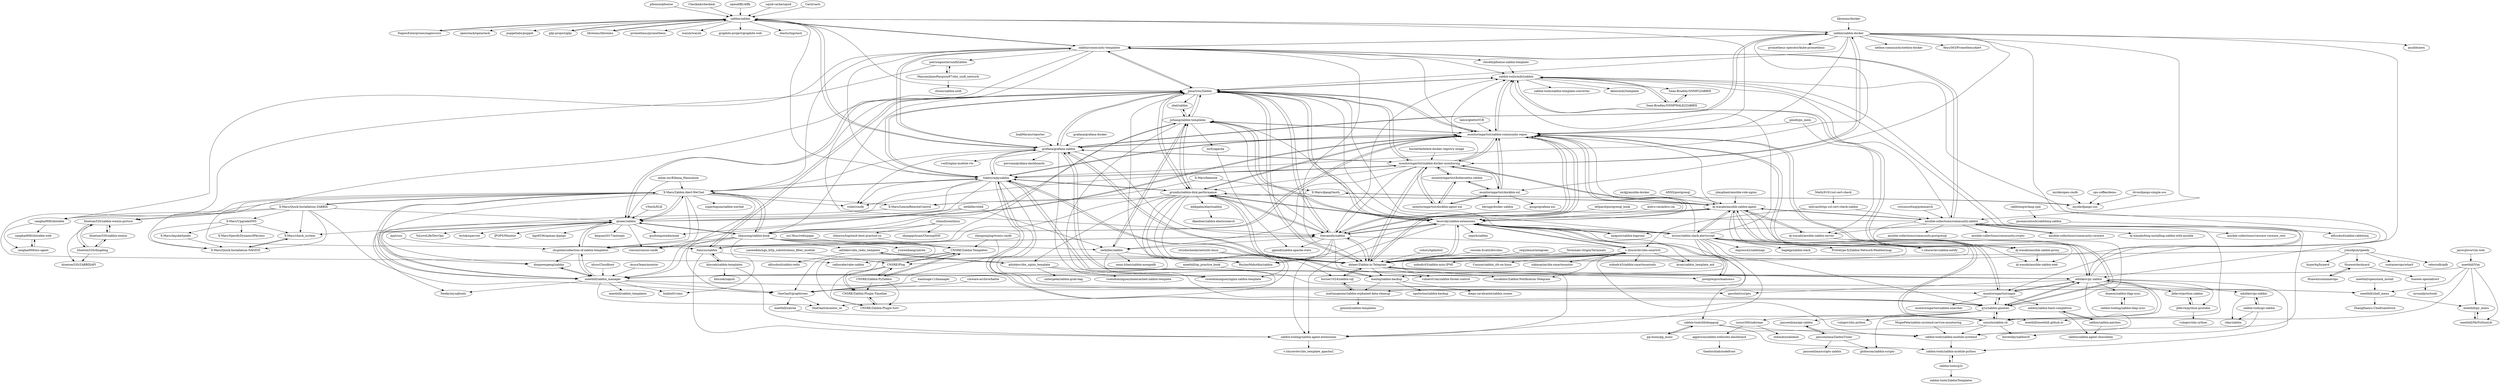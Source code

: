 digraph G {
"pfsense/pfsense" -> "zabbix/zabbix" ["e"=1]
"zabbix/zabbix" -> "zabbix/zabbix-docker"
"zabbix/zabbix" -> "zabbix/community-templates"
"zabbix/zabbix" -> "grafana/grafana-zabbix"
"zabbix/zabbix" -> "NagiosEnterprises/nagioscore" ["e"=1]
"zabbix/zabbix" -> "openstack/openstack" ["e"=1]
"zabbix/zabbix" -> "jjmartres/Zabbix"
"zabbix/zabbix" -> "puppetlabs/puppet" ["e"=1]
"zabbix/zabbix" -> "glpi-project/glpi" ["e"=1]
"zabbix/zabbix" -> "librenms/librenms" ["e"=1]
"zabbix/zabbix" -> "lukecyca/pyzabbix"
"zabbix/zabbix" -> "prometheus/prometheus" ["e"=1]
"zabbix/zabbix" -> "wazuh/wazuh" ["e"=1]
"zabbix/zabbix" -> "graphite-project/graphite-web" ["e"=1]
"zabbix/zabbix" -> "monitoringartist/zabbix-community-repos"
"zabbix/zabbix" -> "elastic/logstash" ["e"=1]
"librenms/librenms" -> "zabbix/zabbix" ["e"=1]
"pixelb/ps_mem" -> "monitoringartist/zabbix-community-repos" ["e"=1]
"pixelb/ps_mem" -> "dj-wasabi/ansible-zabbix-server" ["e"=1]
"MogiePete/zabbix-systemd-service-monitoring" -> "zabbix-tools/zabbix-module-systemd"
"anbai-inc/Kibana_Hanization" -> "X-Mars/Zabbix-Alert-WeChat" ["e"=1]
"anbai-inc/Kibana_Hanization" -> "qiueer/zabbix" ["e"=1]
"ANXS/postgresql" -> "dj-wasabi/ansible-zabbix-agent" ["e"=1]
"NagiosEnterprises/nagioscore" -> "zabbix/zabbix" ["e"=1]
"jdauphant/ansible-role-nginx" -> "dj-wasabi/ansible-zabbix-agent" ["e"=1]
"asbru-cm/asbru-cm" -> "lesovsky/zabbix-extensions" ["e"=1]
"thecamels/zabbix" -> "jjmartres/Zabbix"
"thecamels/zabbix" -> "monitoringartist/zabbix-community-repos"
"thecamels/zabbix" -> "RuslanMahotkin/zabbix"
"thecamels/zabbix" -> "grundic/zabbix-disk-performance"
"thecamels/zabbix" -> "itmicus/zabbix"
"thecamels/zabbix" -> "lesovsky/zabbix-extensions"
"thecamels/zabbix" -> "ableev/Zabbix-in-Telegram"
"thecamels/zabbix" -> "vulnersCom/zabbix-threat-control"
"thecamels/zabbix" -> "jizhang/zabbix-templates"
"thecamels/zabbix" -> "zabbix-tooling/zabbix-agent-extensions"
"thecamels/zabbix" -> "dj-wasabi/ansible-zabbix-agent"
"thecamels/zabbix" -> "zabbix-tools/mib2zabbix"
"thecamels/zabbix" -> "netkiller/zabbix"
"thecamels/zabbix" -> "gpmidi/zabbix-apache-stats"
"thecamels/zabbix" -> "v-zhuravlev/zbx-smartctl"
"lamw/ghettoVCB" -> "monitoringartist/zabbix-community-repos" ["e"=1]
"Checkmk/checkmk" -> "zabbix/zabbix" ["e"=1]
"opendiffy/diffy" -> "zabbix/zabbix" ["e"=1]
"librenms/docker" -> "zabbix/zabbix-docker" ["e"=1]
"vmware-archive/halite" -> "OneOaaS/graphtrees" ["e"=1]
"kloczek/zabbix-templates" -> "kloczek/zapish"
"kloczek/zabbix-templates" -> "zabbix-tooling/zabbix-agent-extensions"
"kloczek/zabbix-templates" -> "itmicus/zabbix"
"itmicus/zabbix" -> "thecamels/zabbix"
"itmicus/zabbix" -> "jjmartres/Zabbix"
"itmicus/zabbix" -> "zabbix-tooling/zabbix-agent-extensions"
"itmicus/zabbix" -> "kloczek/zabbix-templates"
"itmicus/zabbix" -> "RuslanMahotkin/zabbix"
"schors/tgdante2" -> "ableev/Zabbix-in-Telegram" ["e"=1]
"lorf/zapache" -> "gpmidi/zabbix-apache-stats"
"roscom-hvatit/dovolno" -> "ableev/Zabbix-in-Telegram" ["e"=1]
"netkiller/shell" -> "netkiller/zabbix" ["e"=1]
"netkiller/shell" -> "qiueer/zabbix" ["e"=1]
"netkiller/shell" -> "zhausong/zabbix-book" ["e"=1]
"ericoc/zabbix-slack-alertscript" -> "v-zhuravlev/zabbix-notify"
"ericoc/zabbix-slack-alertscript" -> "lesovsky/zabbix-extensions"
"ericoc/zabbix-slack-alertscript" -> "dj-wasabi/ansible-zabbix-agent"
"ericoc/zabbix-slack-alertscript" -> "monitoringartist/zabbix-community-repos"
"ericoc/zabbix-slack-alertscript" -> "bageljp/zabbix-slack"
"ericoc/zabbix-slack-alertscript" -> "jizhang/zabbix-templates"
"ericoc/zabbix-slack-alertscript" -> "jjmartres/Zabbix"
"ericoc/zabbix-slack-alertscript" -> "Prototype-X/Zabbix-Network-Weathermap" ["e"=1]
"ericoc/zabbix-slack-alertscript" -> "express42/zabbixapi"
"ericoc/zabbix-slack-alertscript" -> "ableev/Zabbix-in-Telegram"
"ericoc/zabbix-slack-alertscript" -> "zabbix-tooling/zabbix-agent-extensions"
"ericoc/zabbix-slack-alertscript" -> "q1x/zabbix-gnomes"
"ericoc/zabbix-slack-alertscript" -> "maxhq/zabbix-backup"
"ericoc/zabbix-slack-alertscript" -> "mattiasgeniar/zabbix-orphaned-data-cleanup"
"ericoc/zabbix-slack-alertscript" -> "zabbix-tools/mib2zabbix"
"zabbix-tooling/zabbix-ldap-sync" -> "dnaeon/zabbix-ldap-sync"
"zhausong/zabbix-book" -> "yunweibang/zatree"
"zhausong/zabbix-book" -> "meetbill/zabbix_manager"
"zhausong/zabbix-book" -> "monitoringartist/zabbix-community-repos"
"zhausong/zabbix-book" -> "qiueer/zabbix"
"zhausong/zabbix-book" -> "OneOaaS/graphtrees"
"zhausong/zabbix-book" -> "roncoo/roncoo-cmdb" ["e"=1]
"zhausong/zabbix-book" -> "X-Mars/Zabbix-Alert-WeChat"
"zhausong/zabbix-book" -> "adubkov/zbx_redis_template"
"zhausong/zabbix-book" -> "jizhang/zabbix-templates"
"zhausong/zabbix-book" -> "netkiller/zabbix"
"zhausong/zabbix-book" -> "zhujinhe/collection-of-zabbix-templates"
"zhausong/zabbix-book" -> "binbin91/oms" ["e"=1]
"zhausong/zabbix-book" -> "jjmartres/Zabbix"
"zhausong/zabbix-book" -> "CNSRE/Zabbix-Templates"
"ops-coffee/demo" -> "myide/django-sso" ["e"=1]
"grundic/zabbix-disk-performance" -> "thecamels/zabbix"
"grundic/zabbix-disk-performance" -> "lesovsky/zabbix-extensions"
"grundic/zabbix-disk-performance" -> "RuslanMahotkin/zabbix"
"grundic/zabbix-disk-performance" -> "monitoringartist/zabbix-community-repos"
"grundic/zabbix-disk-performance" -> "maxhq/zabbix-backup"
"grundic/zabbix-disk-performance" -> "jizhang/zabbix-templates"
"grundic/zabbix-disk-performance" -> "dj-wasabi/ansible-zabbix-agent"
"grundic/zabbix-disk-performance" -> "jjmartres/Zabbix"
"grundic/zabbix-disk-performance" -> "zhujinhe/collection-of-zabbix-templates"
"grundic/zabbix-disk-performance" -> "mkhpalm/elastizabbix"
"grundic/zabbix-disk-performance" -> "adubkov/zbx_nginx_template"
"grundic/zabbix-disk-performance" -> "meetbill/zabbix_manager"
"grundic/zabbix-disk-performance" -> "lukecyca/pyzabbix"
"grundic/zabbix-disk-performance" -> "vicendominguez/nginx-zabbix-template"
"grundic/zabbix-disk-performance" -> "OneOaaS/graphtrees"
"jasonmcintosh/rabbitmq-zabbix" -> "alfssobsd/zabbix-rabbitmq"
"jasonmcintosh/rabbitmq-zabbix" -> "anapsix/zabbix-haproxy"
"pg-monz/pg_monz" -> "zabbix-tools/libzbxpgsql"
"agperson/zabbix-webroots-dashboard" -> "thedutchlab/nodefront"
"burner1024/zabbix-sql" -> "mattiasgeniar/zabbix-orphaned-data-cleanup"
"burner1024/zabbix-sql" -> "ableev/Zabbix-in-Telegram"
"X-Mars/beenote" -> "X-Mars/LemonRemoteControl"
"X-Mars/beenote" -> "X-Mars/djangOauth"
"X-Mars/djangOauth" -> "myide/django-sso"
"X-Mars/djangOauth" -> "X-Mars/LemonRemoteControl"
"myide/django-sso" -> "X-Mars/djangOauth"
"X-Mars/LemonRemoteControl" -> "X-Mars/check_system"
"adubkov/zbx_redis_template" -> "adubkov/zbx_nginx_template"
"adubkov/zbx_redis_template" -> "alfssobsd/zabbix-redis"
"jbfavre/python-zabbix" -> "jbfavre/python-protobix"
"adubkov/zbx_nginx_template" -> "vicendominguez/nginx-zabbix-template"
"adubkov/zbx_nginx_template" -> "adubkov/zbx_redis_template"
"adubkov/zbx_nginx_template" -> "vicendominguez/memcached-zabbix-template"
"adubkov/zbx_nginx_template" -> "untergeek/zabbix-grab-bag" ["e"=1]
"dnaeon/zabbix-ldap-sync" -> "zabbix-tooling/zabbix-ldap-sync"
"squid-cache/squid" -> "zabbix/zabbix" ["e"=1]
"unioslo/zabbix-cli" -> "q1x/zabbix-gnomes"
"unioslo/zabbix-cli" -> "dj-wasabi/ansible-zabbix-agent"
"unioslo/zabbix-cli" -> "zabbix-tooling/zabbix-agent-extensions"
"unioslo/zabbix-cli" -> "kovetskiy/zabbixctl"
"unioslo/zabbix-cli" -> "zabbix-tools/zabbix-module-systemd"
"unioslo/zabbix-cli" -> "adubkov/py-zabbix"
"Cacti/cacti" -> "zabbix/zabbix" ["e"=1]
"q1x/zabbix-gnomes" -> "vulogov/zlm-python"
"q1x/zabbix-gnomes" -> "unioslo/zabbix-cli"
"q1x/zabbix-gnomes" -> "monitoringartist/zapix"
"q1x/zabbix-gnomes" -> "globocom/zabbix-scripts"
"q1x/zabbix-gnomes" -> "lukecyca/pyzabbix"
"q1x/zabbix-gnomes" -> "zabbix-tools/mib2zabbix"
"q1x/zabbix-gnomes" -> "adubkov/py-zabbix"
"q1x/zabbix-gnomes" -> "usiusi360/zabirepo"
"q1x/zabbix-gnomes" -> "janssenlima/api-zabbix"
"lukecyca/pyzabbix" -> "adubkov/py-zabbix"
"lukecyca/pyzabbix" -> "jjmartres/Zabbix"
"lukecyca/pyzabbix" -> "grafana/grafana-zabbix"
"lukecyca/pyzabbix" -> "q1x/zabbix-gnomes"
"lukecyca/pyzabbix" -> "monitoringartist/zabbix-community-repos"
"lukecyca/pyzabbix" -> "gescheit/scripts"
"lukecyca/pyzabbix" -> "voilet/cmdb" ["e"=1]
"lukecyca/pyzabbix" -> "meetbill/zabbix_manager"
"lukecyca/pyzabbix" -> "grundic/zabbix-disk-performance"
"lukecyca/pyzabbix" -> "monitoringartist/zapix"
"lukecyca/pyzabbix" -> "monitoringartist/zabbix-docker-monitoring"
"lukecyca/pyzabbix" -> "ableev/Zabbix-in-Telegram"
"lukecyca/pyzabbix" -> "guohongze/adminset" ["e"=1]
"lukecyca/pyzabbix" -> "qiueer/zabbix"
"lukecyca/pyzabbix" -> "X-Mars/Zabbix-Alert-WeChat"
"monitoringartist/zabbix-docker-monitoring" -> "monitoringartist/zabbix-community-repos"
"monitoringartist/zabbix-docker-monitoring" -> "monitoringartist/dockbix-agent-xxl"
"monitoringartist/zabbix-docker-monitoring" -> "monitoringartist/dockbix-xxl"
"monitoringartist/zabbix-docker-monitoring" -> "grafana/grafana-zabbix"
"monitoringartist/zabbix-docker-monitoring" -> "monitoringartist/kubernetes-zabbix"
"monitoringartist/zabbix-docker-monitoring" -> "zabbix/zabbix-docker"
"monitoringartist/zabbix-docker-monitoring" -> "dj-wasabi/ansible-zabbix-agent"
"monitoringartist/zabbix-docker-monitoring" -> "jjmartres/Zabbix"
"monitoringartist/zabbix-docker-monitoring" -> "lukecyca/pyzabbix"
"monitoringartist/zabbix-docker-monitoring" -> "grundic/zabbix-disk-performance"
"monitoringartist/zabbix-docker-monitoring" -> "netkiller/zabbix"
"monitoringartist/zabbix-docker-monitoring" -> "voilet/cmdb" ["e"=1]
"monitoringartist/zabbix-docker-monitoring" -> "thecamels/zabbix"
"monitoringartist/zabbix-docker-monitoring" -> "ableev/Zabbix-in-Telegram"
"monitoringartist/zabbix-docker-monitoring" -> "zabbix-tools/mib2zabbix"
"patricegautier/unifiZabbix" -> "MassimilianoPasquini97/zbx_unifi_network"
"patricegautier/unifiZabbix" -> "radiorabe/rabe-zabbix"
"ansible-collections/community.vmware" -> "ansible-collections/community.zabbix" ["e"=1]
"chenryn/logstash-best-practice-cn" -> "CNSRE/Zabbix-Templates" ["e"=1]
"monitoringartist/zabbix-community-repos" -> "jjmartres/Zabbix"
"monitoringartist/zabbix-community-repos" -> "grafana/grafana-zabbix"
"monitoringartist/zabbix-community-repos" -> "thecamels/zabbix"
"monitoringartist/zabbix-community-repos" -> "monitoringartist/zabbix-docker-monitoring"
"monitoringartist/zabbix-community-repos" -> "lesovsky/zabbix-extensions"
"monitoringartist/zabbix-community-repos" -> "lukecyca/pyzabbix"
"monitoringartist/zabbix-community-repos" -> "monitoringartist/dockbix-xxl"
"monitoringartist/zabbix-community-repos" -> "grundic/zabbix-disk-performance"
"monitoringartist/zabbix-community-repos" -> "jizhang/zabbix-templates"
"monitoringartist/zabbix-community-repos" -> "monitoringartist/zapix"
"monitoringartist/zabbix-community-repos" -> "qiueer/zabbix"
"monitoringartist/zabbix-community-repos" -> "zhausong/zabbix-book"
"monitoringartist/zabbix-community-repos" -> "ableev/Zabbix-in-Telegram"
"monitoringartist/zabbix-community-repos" -> "adubkov/py-zabbix"
"monitoringartist/zabbix-community-repos" -> "zabbix-tools/mib2zabbix"
"ansible-collections/community.zabbix" -> "dj-wasabi/ansible-zabbix-agent"
"ansible-collections/community.zabbix" -> "ansible-collections/community.vmware" ["e"=1]
"ansible-collections/community.zabbix" -> "dj-wasabi/blog-installing-zabbix-with-ansible"
"ansible-collections/community.zabbix" -> "unioslo/zabbix-cli"
"ansible-collections/community.zabbix" -> "ansible-collections/vmware.vmware_rest" ["e"=1]
"ansible-collections/community.zabbix" -> "q1x/zabbix-gnomes"
"ansible-collections/community.zabbix" -> "zabbix/community-templates"
"ansible-collections/community.zabbix" -> "ansible-collections/community.postgresql" ["e"=1]
"ansible-collections/community.zabbix" -> "adubkov/py-zabbix"
"ansible-collections/community.zabbix" -> "ansible-collections/community.crypto" ["e"=1]
"ansible-collections/community.zabbix" -> "dj-wasabi/ansible-zabbix-server"
"ansible-collections/community.zabbix" -> "jjmartres/Zabbix"
"ansible-collections/community.zabbix" -> "zabbix-tools/mib2zabbix"
"zbal/zabbix" -> "jizhang/zabbix-templates"
"dj-wasabi/ansible-zabbix-agent" -> "dj-wasabi/ansible-zabbix-server"
"dj-wasabi/ansible-zabbix-agent" -> "dj-wasabi/ansible-zabbix-proxy"
"dj-wasabi/ansible-zabbix-agent" -> "unioslo/zabbix-cli"
"dj-wasabi/ansible-zabbix-agent" -> "dj-wasabi/ansible-zabbix-web"
"dj-wasabi/ansible-zabbix-agent" -> "ansible-collections/community.zabbix"
"dj-wasabi/ansible-zabbix-agent" -> "grundic/zabbix-disk-performance"
"dj-wasabi/ansible-zabbix-agent" -> "monitoringartist/zabbix-community-repos"
"dj-wasabi/ansible-zabbix-agent" -> "monitoringartist/zabbix-docker-monitoring"
"dj-wasabi/ansible-zabbix-agent" -> "thecamels/zabbix"
"dj-wasabi/ansible-zabbix-agent" -> "ericoc/zabbix-slack-alertscript"
"dj-wasabi/ansible-zabbix-agent" -> "lesovsky/zabbix-extensions"
"dj-wasabi/ansible-zabbix-agent" -> "v-zhuravlev/zabbix-notify"
"rbicelli/pfsense-zabbix-template" -> "zabbix-tools/mib2zabbix" ["e"=1]
"divio/django-simple-sso" -> "myide/django-sso" ["e"=1]
"anapsix/zabbix-haproxy" -> "lesovsky/zabbix-extensions"
"myide/open-cmdb" -> "myide/django-sso" ["e"=1]
"dj-wasabi/ansible-zabbix-server" -> "dj-wasabi/ansible-zabbix-agent"
"dj-wasabi/ansible-zabbix-server" -> "dj-wasabi/ansible-zabbix-web"
"dj-wasabi/ansible-zabbix-server" -> "dj-wasabi/ansible-zabbix-proxy"
"dj-wasabi/ansible-zabbix-proxy" -> "dj-wasabi/ansible-zabbix-web"
"grafana/grafana-docker" -> "grafana/grafana-zabbix" ["e"=1]
"Sean-Bradley/SNMP2ZABBIX" -> "Sean-Bradley/SNMPWALK2ZABBIX"
"canghai908/zbxtable" -> "canghai908/zbxtable-web"
"canghai908/zbxtable" -> "canghai908/ms-agent"
"canghai908/ms-agent" -> "canghai908/zbxtable-web"
"CNSRE/Plog" -> "CNSRE/Zabbix-Templates"
"CNSRE/Plog" -> "CNSRE/Zabbix-PyZabbix"
"CNSRE/Plog" -> "CNSRE/Zabbix-Plugin-Sort"
"CNSRE/Plog" -> "CNSRE/Zabbix-Plugin-Timeline"
"zabbix/zabbix-patches" -> "zabbix/zabbix-bash-completion"
"zabbix/zabbix-patches" -> "zabbix/zabbix-agent-chocolatey"
"canghai908/zbxtable-web" -> "canghai908/ms-agent"
"Huawei/dockyard" -> "huawei-openlab/oct"
"Huawei/dockyard" -> "Huawei/containerops"
"jbfavre/python-protobix" -> "jbfavre/python-zabbix"
"jbfavre/python-protobix" -> "vulogov/zlm-cython"
"grafana/grafana-zabbix" -> "monitoringartist/zabbix-community-repos"
"grafana/grafana-zabbix" -> "jjmartres/Zabbix"
"grafana/grafana-zabbix" -> "lukecyca/pyzabbix"
"grafana/grafana-zabbix" -> "zabbix/zabbix-docker"
"grafana/grafana-zabbix" -> "monitoringartist/zabbix-docker-monitoring"
"grafana/grafana-zabbix" -> "zabbix/zabbix"
"grafana/grafana-zabbix" -> "ableev/Zabbix-in-Telegram"
"grafana/grafana-zabbix" -> "zabbix/community-templates"
"grafana/grafana-zabbix" -> "adubkov/py-zabbix"
"grafana/grafana-zabbix" -> "thecamels/zabbix"
"grafana/grafana-zabbix" -> "q1x/zabbix-gnomes"
"grafana/grafana-zabbix" -> "X-Mars/Zabbix-Alert-WeChat"
"grafana/grafana-zabbix" -> "voilet/cmdb" ["e"=1]
"grafana/grafana-zabbix" -> "percona/grafana-dashboards" ["e"=1]
"grafana/grafana-zabbix" -> "vozlt/nginx-module-vts" ["e"=1]
"no13bus/redispapa" -> "CNSRE/Zabbix-Templates" ["e"=1]
"glpi-project/glpi" -> "zabbix/zabbix" ["e"=1]
"ableev/Zabbix-in-Telegram" -> "jjmartres/Zabbix"
"ableev/Zabbix-in-Telegram" -> "grafana/grafana-zabbix"
"ableev/Zabbix-in-Telegram" -> "thecamels/zabbix"
"ableev/Zabbix-in-Telegram" -> "monitoringartist/zabbix-community-repos"
"ableev/Zabbix-in-Telegram" -> "lesovsky/zabbix-extensions"
"ableev/Zabbix-in-Telegram" -> "burner1024/zabbix-sql"
"ableev/Zabbix-in-Telegram" -> "vulnersCom/zabbix-threat-control"
"ableev/Zabbix-in-Telegram" -> "adubkov/py-zabbix"
"ableev/Zabbix-in-Telegram" -> "xxsokolov/Zabbix-Notification-Telegram"
"ableev/Zabbix-in-Telegram" -> "lukecyca/pyzabbix"
"ableev/Zabbix-in-Telegram" -> "v-zhuravlev/zbx-smartctl"
"ableev/Zabbix-in-Telegram" -> "postgrespro/mamonsu" ["e"=1]
"ableev/Zabbix-in-Telegram" -> "maxhq/zabbix-backup"
"ableev/Zabbix-in-Telegram" -> "dj-wasabi/ansible-zabbix-agent"
"ableev/Zabbix-in-Telegram" -> "monitoringartist/zabbix-docker-monitoring"
"zabbix-tools/libzbxpgsql" -> "zabbix-tools/zabbix-module-python"
"zabbix-tools/libzbxpgsql" -> "zabbix-tools/zabbix-module-systemd"
"zabbix-tools/libzbxpgsql" -> "pg-monz/pg_monz"
"monitoringartist/dockbix-xxl" -> "monitoringartist/dockbix-agent-xxl"
"monitoringartist/dockbix-xxl" -> "monitoringartist/zabbix-docker-monitoring"
"monitoringartist/dockbix-xxl" -> "monitoringartist/zabbix-community-repos"
"monitoringartist/dockbix-xxl" -> "monitoringartist/kubernetes-zabbix"
"monitoringartist/dockbix-xxl" -> "pozgo/grafana-xxl"
"monitoringartist/dockbix-xxl" -> "berngp/docker-zabbix"
"jcloudpub/speedy" -> "containerops/wharf" ["e"=1]
"jcloudpub/speedy" -> "CNSRE/Plog"
"jcloudpub/speedy" -> "reborndb/qdb" ["e"=1]
"jcloudpub/speedy" -> "hyperhq/hyperd" ["e"=1]
"jcloudpub/speedy" -> "Huawei/dockyard"
"adubkov/py-zabbix" -> "lukecyca/pyzabbix"
"adubkov/py-zabbix" -> "adubkov/go-zabbix"
"adubkov/py-zabbix" -> "q1x/zabbix-gnomes"
"adubkov/py-zabbix" -> "monitoringartist/zapix"
"adubkov/py-zabbix" -> "unioslo/zabbix-cli"
"adubkov/py-zabbix" -> "monitoringartist/zabbix-community-repos"
"adubkov/py-zabbix" -> "grafana/grafana-zabbix"
"adubkov/py-zabbix" -> "jbfavre/python-protobix"
"adubkov/py-zabbix" -> "ableev/Zabbix-in-Telegram"
"adubkov/py-zabbix" -> "jbfavre/python-zabbix"
"adubkov/py-zabbix" -> "gescheit/scripts"
"adubkov/py-zabbix" -> "zabbix-tools/zabbix-module-python"
"adubkov/py-zabbix" -> "zabbix-tools/mib2zabbix"
"adubkov/py-zabbix" -> "dnaeon/zabbix-ldap-sync"
"adubkov/py-zabbix" -> "zabbix-tools/zabbix-module-systemd"
"CNSRE/Zabbix-PyZabbix" -> "CNSRE/Zabbix-Templates"
"CNSRE/Zabbix-PyZabbix" -> "CNSRE/Zabbix-Plugin-Sort"
"CNSRE/Zabbix-PyZabbix" -> "CNSRE/Zabbix-Plugin-Timeline"
"CNSRE/Zabbix-PyZabbix" -> "CNSRE/Plog"
"maxhq/zabbix-backup" -> "mattiasgeniar/zabbix-orphaned-data-cleanup"
"maxhq/zabbix-backup" -> "npotorino/zabbix-backup"
"maxhq/zabbix-backup" -> "grundic/zabbix-disk-performance"
"maxhq/zabbix-backup" -> "diego-cavalcante/zabbix.icones"
"CNSRE/Zabbix-Templates" -> "CNSRE/Zabbix-PyZabbix"
"CNSRE/Zabbix-Templates" -> "CNSRE/Zabbix-Plugin-Sort"
"CNSRE/Zabbix-Templates" -> "CNSRE/Zabbix-Plugin-Timeline"
"CNSRE/Zabbix-Templates" -> "CNSRE/Plog"
"janssenlima/api-zabbix" -> "janssenlima/ZabbixTuner"
"huawei-openlab/oct" -> "mrunalp/ocitools"
"adubkov/go-zabbix" -> "zabbix-tools/go-zabbix"
"adubkov/go-zabbix" -> "rday/zabbix"
"CNSRE/Zabbix-Plugin-Timeline" -> "CNSRE/Zabbix-Plugin-Sort"
"CNSRE/Zabbix-Plugin-Sort" -> "CNSRE/Zabbix-Plugin-Timeline"
"zabbix/zabbix-bash-completion" -> "zabbix/zabbix-patches"
"zabbix/zabbix-bash-completion" -> "zabbix/zabbix-agent-chocolatey"
"v-zhuravlev/zbx-smartctl" -> "Cosium/zabbix_zfs-on-linux" ["e"=1]
"v-zhuravlev/zbx-smartctl" -> "radiorabe/rabe-zabbix"
"v-zhuravlev/zbx-smartctl" -> "lesovsky/zabbix-extensions"
"v-zhuravlev/zbx-smartctl" -> "nikimaxim/zbx-smartmonitor"
"v-zhuravlev/zbx-smartctl" -> "nobody43/zabbix-smartmontools"
"v-zhuravlev/zbx-smartctl" -> "krom/zabbix_template_md"
"v-zhuravlev/zbx-smartctl" -> "nobody43/zabbix-mini-IPMI"
"v-zhuravlev/zbx-smartctl" -> "zabbix-tooling/zabbix-agent-extensions"
"v-zhuravlev/zbx-smartctl" -> "zabbix-tools/zabbix-module-systemd"
"v-zhuravlev/zbx-smartctl" -> "xxsokolov/Zabbix-Notification-Telegram"
"v-zhuravlev/zbx-smartctl" -> "ableev/Zabbix-in-Telegram"
"Matty9191/ssl-cert-check" -> "selivan/https-ssl-cert-check-zabbix" ["e"=1]
"burnettk/delete-docker-registry-image" -> "monitoringartist/zabbix-docker-monitoring" ["e"=1]
"yaoweibin/ngx_http_substitutions_filter_module" -> "CNSRE/Plog" ["e"=1]
"qiueer/zabbix" -> "meetbill/zabbix_manager"
"qiueer/zabbix" -> "X-Mars/Zabbix-Alert-WeChat"
"qiueer/zabbix" -> "zhujinhe/collection-of-zabbix-templates"
"qiueer/zabbix" -> "hequan2017/autoops" ["e"=1]
"qiueer/zabbix" -> "roncoo/roncoo-cmdb" ["e"=1]
"qiueer/zabbix" -> "Neeky/mysqltools" ["e"=1]
"qiueer/zabbix" -> "dongwenpeng/zabbix"
"qiueer/zabbix" -> "jjmartres/Zabbix"
"qiueer/zabbix" -> "YoLoveLife/DevOps" ["e"=1]
"qiueer/zabbix" -> "wylok/sparrow" ["e"=1]
"qiueer/zabbix" -> "JPOPS/Monitor"
"qiueer/zabbix" -> "monitoringartist/zabbix-community-repos"
"qiueer/zabbix" -> "zhausong/zabbix-book"
"qiueer/zabbix" -> "guohongze/adminset" ["e"=1]
"qiueer/zabbix" -> "hgz6536/opman-django" ["e"=1]
"rabbitmq/erlang-rpm" -> "jasonmcintosh/rabbitmq-zabbix" ["e"=1]
"zabbix/community-templates" -> "zabbix/zabbix"
"zabbix/community-templates" -> "zabbix/zabbix-docker"
"zabbix/community-templates" -> "grafana/grafana-zabbix"
"zabbix/community-templates" -> "jjmartres/Zabbix"
"zabbix/community-templates" -> "zabbix-tools/mib2zabbix"
"zabbix/community-templates" -> "monitoringartist/zabbix-community-repos"
"zabbix/community-templates" -> "ansible-collections/community.zabbix"
"zabbix/community-templates" -> "X-Mars/Zabbix-Alert-WeChat"
"zabbix/community-templates" -> "itmicus/zabbix"
"zabbix/community-templates" -> "thecamels/zabbix"
"zabbix/community-templates" -> "lukecyca/pyzabbix"
"zabbix/community-templates" -> "canghai908/zbxtable"
"zabbix/community-templates" -> "rbicelli/pfsense-zabbix-template" ["e"=1]
"zabbix/community-templates" -> "patricegautier/unifiZabbix"
"zabbix/community-templates" -> "ableev/Zabbix-in-Telegram"
"zabbix-tooling/zabbix-agent-extensions" -> "v-zhuravlev/zbx_template_apache2"
"shengxinjing/woniu-cmdb" -> "OneOaaS/graphtrees" ["e"=1]
"shengxinjing/woniu-cmdb" -> "CNSRE/Zabbix-Templates" ["e"=1]
"xiaoluoge11/lmanager" -> "OneOaaS/graphtrees" ["e"=1]
"meetbill/Vim" -> "meetbill/zabbix_manager"
"meetbill/Vim" -> "meetbill/meetbill.github.io"
"meetbill/Vim" -> "meetbill/MyPythonLib"
"meetbill/Vim" -> "meetbill/shell_menu"
"meetbill/Vim" -> "meetbill/py_menu"
"idcos/Cloudboot" -> "meetbill/zabbix_manager" ["e"=1]
"mkhpalm/elastizabbix" -> "dkanbier/zabbix-elasticsearch"
"zabbix-tools/go-zabbix" -> "adubkov/go-zabbix"
"zabbix-tools/go-zabbix" -> "kovetskiy/zabbixctl"
"zabbix-tools/go-zabbix" -> "rday/zabbix"
"chenzhiwei/linux" -> "zhangqichuan/CheungSSH" ["e"=1]
"chenzhiwei/linux" -> "chenryn/logstash-best-practice-cn" ["e"=1]
"chenzhiwei/linux" -> "zhausong/zabbix-book"
"Sean-Bradley/SNMPWALK2ZABBIX" -> "Sean-Bradley/SNMP2ZABBIX"
"Sean-Bradley/SNMPWALK2ZABBIX" -> "zabbix-tools/mib2zabbix"
"monitoringartist/kubernetes-zabbix" -> "monitoringartist/dockbix-agent-xxl"
"monitoringartist/kubernetes-zabbix" -> "monitoringartist/zabbix-docker-monitoring"
"monitoringartist/kubernetes-zabbix" -> "monitoringartist/dockbix-xxl"
"zabbix-tools/g2z" -> "zabbix-tools/zabbix-module-python"
"zabbix-tools/g2z" -> "zabbix-tools/ZabbixTemplates"
"v5tech/ELK" -> "qiueer/zabbix" ["e"=1]
"jaywcjlove/vim-web" -> "meetbill/Vim" ["e"=1]
"v-zhuravlev/zabbix-notify" -> "ericoc/zabbix-slack-alertscript"
"postgrespro/mamonsu" -> "lesovsky/zabbix-extensions" ["e"=1]
"OneOaaS/graphtrees" -> "OneOaaS/monitor_ce"
"OneOaaS/graphtrees" -> "meetbill/zatree"
"monitoringartist/zapix" -> "q1x/zabbix-gnomes"
"monitoringartist/zapix" -> "monitoringartist/zabbix-searcher"
"monitoringartist/zapix" -> "adubkov/py-zabbix"
"monitoringartist/zapix" -> "zabbix/zabbix-bash-completion"
"monitoringartist/zapix" -> "monitoringartist/zabbix-community-repos"
"zhujinhe/collection-of-zabbix-templates" -> "meetbill/zabbix_manager"
"zhujinhe/collection-of-zabbix-templates" -> "dongwenpeng/zabbix"
"zhujinhe/collection-of-zabbix-templates" -> "qiueer/zabbix"
"monitoringartist/dockbix-agent-xxl" -> "monitoringartist/dockbix-xxl"
"monitoringartist/dockbix-agent-xxl" -> "monitoringartist/zabbix-docker-monitoring"
"monitoringartist/dockbix-agent-xxl" -> "monitoringartist/kubernetes-zabbix"
"meetbill/zatree" -> "meetbill/meetbill.github.io"
"meetbill/zabbix_manager" -> "qiueer/zabbix"
"meetbill/zabbix_manager" -> "dongwenpeng/zabbix"
"meetbill/zabbix_manager" -> "zhujinhe/collection-of-zabbix-templates"
"meetbill/zabbix_manager" -> "meetbill/zabbix_templates"
"meetbill/zabbix_manager" -> "meetbill/shell_menu"
"meetbill/zabbix_manager" -> "OneOaaS/graphtrees"
"meetbill/zabbix_manager" -> "X-Mars/Zabbix-Alert-WeChat"
"meetbill/zabbix_manager" -> "OneOaaS/monitor_ce"
"meetbill/zabbix_manager" -> "Neeky/mysqltools" ["e"=1]
"meetbill/zabbix_manager" -> "binbin91/oms" ["e"=1]
"janssenlima/ZabbixTuner" -> "janssenlima/scripts-zabbix"
"janssenlima/ZabbixTuner" -> "globocom/zabbix-scripts"
"janssenlima/ZabbixTuner" -> "janssenlima/api-zabbix"
"meetbill/MyPythonLib" -> "meetbill/py_menu"
"zabbix/zabbix-docker" -> "zabbix/zabbix"
"zabbix/zabbix-docker" -> "zabbix/community-templates"
"zabbix/zabbix-docker" -> "grafana/grafana-zabbix"
"zabbix/zabbix-docker" -> "monitoringartist/zabbix-docker-monitoring"
"zabbix/zabbix-docker" -> "lukecyca/pyzabbix"
"zabbix/zabbix-docker" -> "monitoringartist/dockbix-xxl"
"zabbix/zabbix-docker" -> "jjmartres/Zabbix"
"zabbix/zabbix-docker" -> "netbox-community/netbox-docker" ["e"=1]
"zabbix/zabbix-docker" -> "ableev/Zabbix-in-Telegram"
"zabbix/zabbix-docker" -> "monitoringartist/zabbix-community-repos"
"zabbix/zabbix-docker" -> "feiyu563/PrometheusAlert" ["e"=1]
"zabbix/zabbix-docker" -> "ansible-collections/community.zabbix"
"zabbix/zabbix-docker" -> "adubkov/py-zabbix"
"zabbix/zabbix-docker" -> "ansible/awx" ["e"=1]
"zabbix/zabbix-docker" -> "prometheus-operator/kube-prometheus" ["e"=1]
"jjmartres/Zabbix" -> "monitoringartist/zabbix-community-repos"
"jjmartres/Zabbix" -> "thecamels/zabbix"
"jjmartres/Zabbix" -> "grafana/grafana-zabbix"
"jjmartres/Zabbix" -> "lukecyca/pyzabbix"
"jjmartres/Zabbix" -> "lesovsky/zabbix-extensions"
"jjmartres/Zabbix" -> "ableev/Zabbix-in-Telegram"
"jjmartres/Zabbix" -> "qiueer/zabbix"
"jjmartres/Zabbix" -> "zabbix-tools/mib2zabbix"
"jjmartres/Zabbix" -> "itmicus/zabbix"
"jjmartres/Zabbix" -> "jizhang/zabbix-templates"
"jjmartres/Zabbix" -> "grundic/zabbix-disk-performance"
"jjmartres/Zabbix" -> "zbal/zabbix"
"jjmartres/Zabbix" -> "RuslanMahotkin/zabbix"
"jjmartres/Zabbix" -> "zabbix/community-templates"
"jjmartres/Zabbix" -> "monitoringartist/zabbix-docker-monitoring"
"requilence/integram" -> "ableev/Zabbix-in-Telegram" ["e"=1]
"IzakMarais/reporter" -> "grafana/grafana-zabbix" ["e"=1]
"selivan/https-ssl-cert-check-zabbix" -> "v-zhuravlev/zbx-smartctl"
"selivan/https-ssl-cert-check-zabbix" -> "ansible-collections/community.zabbix"
"X-Mars/Zabbix-Alert-WeChat" -> "X-Mars/Quick-Installation-ZABBIX"
"X-Mars/Zabbix-Alert-WeChat" -> "qiueer/zabbix"
"X-Mars/Zabbix-Alert-WeChat" -> "X-Mars/Quick-Installation-NAGIOS"
"X-Mars/Zabbix-Alert-WeChat" -> "superbigsea/zabbix-wechat"
"X-Mars/Zabbix-Alert-WeChat" -> "meetbill/zabbix_manager"
"X-Mars/Zabbix-Alert-WeChat" -> "canghai908/zbxtable"
"X-Mars/Zabbix-Alert-WeChat" -> "voilet/cmdb" ["e"=1]
"X-Mars/Zabbix-Alert-WeChat" -> "roncoo/roncoo-cmdb" ["e"=1]
"X-Mars/Zabbix-Alert-WeChat" -> "bluetom520/zabbix-weixin-picture"
"X-Mars/Zabbix-Alert-WeChat" -> "OneOaaS/graphtrees"
"X-Mars/Zabbix-Alert-WeChat" -> "zhausong/zabbix-book"
"X-Mars/Zabbix-Alert-WeChat" -> "zhujinhe/collection-of-zabbix-templates"
"X-Mars/Zabbix-Alert-WeChat" -> "dongwenpeng/zabbix"
"X-Mars/Zabbix-Alert-WeChat" -> "X-Mars/LemonRemoteControl"
"X-Mars/Zabbix-Alert-WeChat" -> "lukecyca/pyzabbix"
"meetbill/shell_menu" -> "meetbill/py_menu"
"meetbill/shell_menu" -> "ZhangXiaoyu-Chief/sandwich"
"zabbix-tools/mib2zabbix" -> "Sean-Bradley/SNMP2ZABBIX"
"zabbix-tools/mib2zabbix" -> "zabbix-tools/zabbix-template-converter"
"zabbix-tools/mib2zabbix" -> "Sean-Bradley/SNMPWALK2ZABBIX"
"zabbix-tools/mib2zabbix" -> "q1x/zabbix-gnomes"
"zabbix-tools/mib2zabbix" -> "jjmartres/Zabbix"
"zabbix-tools/mib2zabbix" -> "zabbix-tools/zabbix-module-systemd"
"zabbix-tools/mib2zabbix" -> "monitoringartist/zapix"
"zabbix-tools/mib2zabbix" -> "monitoringartist/zabbix-community-repos"
"zabbix-tools/mib2zabbix" -> "Akint/mib2template"
"X-Mars/Quick-Installation-ZABBIX" -> "X-Mars/Zabbix-Alert-WeChat"
"X-Mars/Quick-Installation-ZABBIX" -> "X-Mars/Quick-Installation-NAGIOS"
"X-Mars/Quick-Installation-ZABBIX" -> "X-Mars/check_system"
"X-Mars/Quick-Installation-ZABBIX" -> "OneOaaS/graphtrees"
"X-Mars/Quick-Installation-ZABBIX" -> "X-Mars/UpgradeDNS"
"X-Mars/Quick-Installation-ZABBIX" -> "canghai908/zbxtable"
"X-Mars/Quick-Installation-ZABBIX" -> "bluetom520/zabbix-weixin-picture"
"X-Mars/Quick-Installation-ZABBIX" -> "qiueer/zabbix"
"dongwenpeng/zabbix" -> "meetbill/zabbix_manager"
"usiusi360/zabirepo" -> "agperson/zabbix-webroots-dashboard"
"usiusi360/zabirepo" -> "stdonato/zabdash"
"X-Mars/Quick-Installation-NAGIOS" -> "X-Mars/check_system"
"MassimilianoPasquini97/zbx_unifi_network" -> "chises/zabbix-unifi"
"MassimilianoPasquini97/zbx_unifi_network" -> "patricegautier/unifiZabbix"
"zabbix-tools/zabbix-module-python" -> "zabbix-tools/g2z"
"X-Mars/check_system" -> "X-Mars/Quick-Installation-NAGIOS"
"meetbill/py_menu" -> "meetbill/MyPythonLib"
"strizhechenko/netutils-linux" -> "burner1024/zabbix-sql" ["e"=1]
"strizhechenko/netutils-linux" -> "ableev/Zabbix-in-Telegram" ["e"=1]
"nickjj/ansible-docker" -> "dj-wasabi/ansible-zabbix-agent" ["e"=1]
"meetbill/op_practice_book" -> "meetbill/shell_menu" ["e"=1]
"meetbill/op_practice_book" -> "meetbill/zabbix_manager" ["e"=1]
"Huawei/containerops" -> "Huawei/dockyard"
"netkiller/zabbix" -> "omni-lchen/zabbix-mongodb"
"netkiller/zabbix" -> "jizhang/zabbix-templates"
"netkiller/zabbix" -> "RuslanMahotkin/zabbix"
"netkiller/zabbix" -> "OneOaaS/monitor_ce"
"mattiasgeniar/zabbix-orphaned-data-cleanup" -> "burner1024/zabbix-sql"
"mattiasgeniar/zabbix-orphaned-data-cleanup" -> "jpmenil/zabbix-templates"
"bluetom520/zabbix-weixin-picture" -> "bluetom520/zabbix-weixin"
"bluetom520/zabbix-weixin-picture" -> "bluetom520/dingding"
"bluetom520/zabbix-weixin-picture" -> "bluetom520/ZABBIXAPI"
"X-Mars/UpgradeDNS" -> "X-Mars/Quick-Installation-NAGIOS"
"X-Mars/UpgradeDNS" -> "X-Mars/SpecifyDynamicIPAccess"
"X-Mars/UpgradeDNS" -> "X-Mars/check_system"
"X-Mars/UpgradeDNS" -> "X-Mars/AnjukeSpider"
"bluetom520/dingding" -> "bluetom520/zabbix-weixin"
"bluetom520/dingding" -> "bluetom520/zabbix-weixin-picture"
"bluetom520/dingding" -> "bluetom520/ZABBIXAPI"
"X-Mars/AnjukeSpider" -> "X-Mars/Quick-Installation-NAGIOS"
"bluetom520/zabbix-weixin" -> "bluetom520/zabbix-weixin-picture"
"bluetom520/zabbix-weixin" -> "bluetom520/dingding"
"AsuraTeam/monitor" -> "meetbill/zabbix_manager" ["e"=1]
"aqzt/sso" -> "zhujinhe/collection-of-zabbix-templates" ["e"=1]
"Terminals-Origin/Terminals" -> "ableev/Zabbix-in-Telegram" ["e"=1]
"le0pard/postgresql_book" -> "lesovsky/zabbix-extensions" ["e"=1]
"zabbix-tools/zabbix-module-systemd" -> "zabbix-tools/zabbix-module-python"
"lesovsky/zabbix-extensions" -> "zabbix-tooling/zabbix-agent-extensions"
"lesovsky/zabbix-extensions" -> "postgrespro/mamonsu" ["e"=1]
"lesovsky/zabbix-extensions" -> "krom/zabbix_template_md"
"lesovsky/zabbix-extensions" -> "monitoringartist/zabbix-community-repos"
"lesovsky/zabbix-extensions" -> "anapsix/zabbix-haproxy"
"lesovsky/zabbix-extensions" -> "zabbix-tools/libzbxpgsql"
"lesovsky/zabbix-extensions" -> "v-zhuravlev/zbx-smartctl"
"lesovsky/zabbix-extensions" -> "jjmartres/Zabbix"
"lesovsky/zabbix-extensions" -> "jizhang/zabbix-templates"
"lesovsky/zabbix-extensions" -> "grundic/zabbix-disk-performance"
"lesovsky/zabbix-extensions" -> "thecamels/zabbix"
"lesovsky/zabbix-extensions" -> "RuslanMahotkin/zabbix"
"lesovsky/zabbix-extensions" -> "sepich/zabbix"
"lesovsky/zabbix-extensions" -> "ableev/Zabbix-in-Telegram"
"lesovsky/zabbix-extensions" -> "ericoc/zabbix-slack-alertscript"
"jizhang/zabbix-templates" -> "zbal/zabbix"
"jizhang/zabbix-templates" -> "netkiller/zabbix"
"jizhang/zabbix-templates" -> "lesovsky/zabbix-extensions"
"jizhang/zabbix-templates" -> "monitoringartist/zabbix-community-repos"
"jizhang/zabbix-templates" -> "lorf/zapache"
"jizhang/zabbix-templates" -> "jjmartres/Zabbix"
"jizhang/zabbix-templates" -> "grundic/zabbix-disk-performance"
"jizhang/zabbix-templates" -> "zhujinhe/collection-of-zabbix-templates"
"jizhang/zabbix-templates" -> "vicendominguez/nginx-zabbix-template"
"meetbill/openstack_install" -> "meetbill/shell_menu" ["e"=1]
"vstconsulting/polemarch" -> "ansible-collections/community.zabbix" ["e"=1]
"pfsense/pfsense" ["l"="8.675,-43.842", "c"=1059]
"zabbix/zabbix" ["l"="9.668,-3.126"]
"zabbix/zabbix-docker" ["l"="9.624,-3.136"]
"zabbix/community-templates" ["l"="9.594,-3.169"]
"grafana/grafana-zabbix" ["l"="9.622,-3.166"]
"NagiosEnterprises/nagioscore" ["l"="8.971,-8.275", "c"=14]
"openstack/openstack" ["l"="8.913,-8.369", "c"=14]
"jjmartres/Zabbix" ["l"="9.585,-3.206"]
"puppetlabs/puppet" ["l"="8.861,-8.353", "c"=14]
"glpi-project/glpi" ["l"="-16.145,27.986", "c"=29]
"librenms/librenms" ["l"="6.283,-2.839", "c"=225]
"lukecyca/pyzabbix" ["l"="9.617,-3.2"]
"prometheus/prometheus" ["l"="8.507,-8.355", "c"=14]
"wazuh/wazuh" ["l"="-42.709,-33.342", "c"=79]
"graphite-project/graphite-web" ["l"="8.892,-8.325", "c"=14]
"monitoringartist/zabbix-community-repos" ["l"="9.6,-3.19"]
"elastic/logstash" ["l"="8.77,-8.384", "c"=14]
"pixelb/ps_mem" ["l"="8.438,-12.256", "c"=600]
"dj-wasabi/ansible-zabbix-server" ["l"="9.526,-3.133"]
"MogiePete/zabbix-systemd-service-monitoring" ["l"="9.473,-3.075"]
"zabbix-tools/zabbix-module-systemd" ["l"="9.515,-3.114"]
"anbai-inc/Kibana_Hanization" ["l"="-3.646,8.821", "c"=540]
"X-Mars/Zabbix-Alert-WeChat" ["l"="9.646,-3.282"]
"qiueer/zabbix" ["l"="9.629,-3.257"]
"ANXS/postgresql" ["l"="7.878,-13.039", "c"=739]
"dj-wasabi/ansible-zabbix-agent" ["l"="9.551,-3.166"]
"jdauphant/ansible-role-nginx" ["l"="7.865,-13.076", "c"=739]
"asbru-cm/asbru-cm" ["l"="12.35,-9.832", "c"=18]
"lesovsky/zabbix-extensions" ["l"="9.533,-3.199"]
"thecamels/zabbix" ["l"="9.561,-3.208"]
"RuslanMahotkin/zabbix" ["l"="9.551,-3.233"]
"grundic/zabbix-disk-performance" ["l"="9.57,-3.237"]
"itmicus/zabbix" ["l"="9.533,-3.213"]
"ableev/Zabbix-in-Telegram" ["l"="9.563,-3.189"]
"vulnersCom/zabbix-threat-control" ["l"="9.53,-3.242"]
"jizhang/zabbix-templates" ["l"="9.585,-3.238"]
"zabbix-tooling/zabbix-agent-extensions" ["l"="9.506,-3.176"]
"zabbix-tools/mib2zabbix" ["l"="9.58,-3.15"]
"netkiller/zabbix" ["l"="9.612,-3.242"]
"gpmidi/zabbix-apache-stats" ["l"="9.534,-3.268"]
"v-zhuravlev/zbx-smartctl" ["l"="9.5,-3.196"]
"lamw/ghettoVCB" ["l"="-49.222,6.391", "c"=959]
"Checkmk/checkmk" ["l"="12.669,-9.757", "c"=18]
"opendiffy/diffy" ["l"="8.966,-8.315", "c"=14]
"librenms/docker" ["l"="6.292,-2.785", "c"=225]
"vmware-archive/halite" ["l"="9.253,-5.883", "c"=278]
"OneOaaS/graphtrees" ["l"="9.639,-3.303"]
"kloczek/zabbix-templates" ["l"="9.476,-3.194"]
"kloczek/zapish" ["l"="9.427,-3.184"]
"schors/tgdante2" ["l"="-44.959,23.647", "c"=417]
"lorf/zapache" ["l"="9.543,-3.289"]
"roscom-hvatit/dovolno" ["l"="-44.99,23.639", "c"=417]
"netkiller/shell" ["l"="8.807,-5.906", "c"=278]
"zhausong/zabbix-book" ["l"="9.653,-3.262"]
"ericoc/zabbix-slack-alertscript" ["l"="9.527,-3.179"]
"v-zhuravlev/zabbix-notify" ["l"="9.502,-3.156"]
"bageljp/zabbix-slack" ["l"="9.479,-3.165"]
"Prototype-X/Zabbix-Network-Weathermap" ["l"="6.278,-2.698", "c"=225]
"express42/zabbixapi" ["l"="9.447,-3.152"]
"q1x/zabbix-gnomes" ["l"="9.591,-3.114"]
"maxhq/zabbix-backup" ["l"="9.51,-3.252"]
"mattiasgeniar/zabbix-orphaned-data-cleanup" ["l"="9.475,-3.245"]
"zabbix-tooling/zabbix-ldap-sync" ["l"="9.563,-3.015"]
"dnaeon/zabbix-ldap-sync" ["l"="9.567,-3.044"]
"yunweibang/zatree" ["l"="9.71,-3.281"]
"meetbill/zabbix_manager" ["l"="9.618,-3.296"]
"roncoo/roncoo-cmdb" ["l"="9.046,-5.831", "c"=278]
"adubkov/zbx_redis_template" ["l"="9.581,-3.337"]
"zhujinhe/collection-of-zabbix-templates" ["l"="9.612,-3.274"]
"binbin91/oms" ["l"="9.063,-5.851", "c"=278]
"CNSRE/Zabbix-Templates" ["l"="9.802,-3.313"]
"ops-coffee/demo" ["l"="8.822,-5.817", "c"=278]
"myide/django-sso" ["l"="9.741,-3.446"]
"mkhpalm/elastizabbix" ["l"="9.52,-3.299"]
"adubkov/zbx_nginx_template" ["l"="9.556,-3.32"]
"vicendominguez/nginx-zabbix-template" ["l"="9.564,-3.285"]
"jasonmcintosh/rabbitmq-zabbix" ["l"="9.374,-3.192"]
"alfssobsd/zabbix-rabbitmq" ["l"="9.343,-3.19"]
"anapsix/zabbix-haproxy" ["l"="9.449,-3.192"]
"pg-monz/pg_monz" ["l"="9.435,-3.087"]
"zabbix-tools/libzbxpgsql" ["l"="9.472,-3.107"]
"agperson/zabbix-webroots-dashboard" ["l"="9.61,-2.961"]
"thedutchlab/nodefront" ["l"="9.614,-2.932"]
"burner1024/zabbix-sql" ["l"="9.499,-3.233"]
"X-Mars/beenote" ["l"="9.73,-3.398"]
"X-Mars/LemonRemoteControl" ["l"="9.703,-3.368"]
"X-Mars/djangOauth" ["l"="9.729,-3.421"]
"X-Mars/check_system" ["l"="9.685,-3.351"]
"alfssobsd/zabbix-redis" ["l"="9.561,-3.373"]
"jbfavre/python-zabbix" ["l"="9.566,-3.07"]
"jbfavre/python-protobix" ["l"="9.584,-3.064"]
"vicendominguez/memcached-zabbix-template" ["l"="9.532,-3.353"]
"untergeek/zabbix-grab-bag" ["l"="-3.938,8.963", "c"=540]
"squid-cache/squid" ["l"="-20.527,-21.803", "c"=245]
"unioslo/zabbix-cli" ["l"="9.544,-3.114"]
"kovetskiy/zabbixctl" ["l"="9.513,-3.046"]
"adubkov/py-zabbix" ["l"="9.578,-3.126"]
"Cacti/cacti" ["l"="6.34,-2.728", "c"=225]
"vulogov/zlm-python" ["l"="9.6,-3.081"]
"monitoringartist/zapix" ["l"="9.61,-3.112"]
"globocom/zabbix-scripts" ["l"="9.629,-3.071"]
"usiusi360/zabirepo" ["l"="9.601,-3.01"]
"janssenlima/api-zabbix" ["l"="9.644,-3.058"]
"gescheit/scripts" ["l"="9.648,-3.149"]
"voilet/cmdb" ["l"="9.039,-5.786", "c"=278]
"monitoringartist/zabbix-docker-monitoring" ["l"="9.638,-3.192"]
"guohongze/adminset" ["l"="8.978,-5.718", "c"=278]
"monitoringartist/dockbix-agent-xxl" ["l"="9.685,-3.199"]
"monitoringartist/dockbix-xxl" ["l"="9.68,-3.173"]
"monitoringartist/kubernetes-zabbix" ["l"="9.703,-3.187"]
"patricegautier/unifiZabbix" ["l"="9.658,-3.228"]
"MassimilianoPasquini97/zbx_unifi_network" ["l"="9.705,-3.234"]
"radiorabe/rabe-zabbix" ["l"="9.56,-3.255"]
"ansible-collections/community.vmware" ["l"="8.686,-12.153", "c"=600]
"ansible-collections/community.zabbix" ["l"="9.556,-3.138"]
"chenryn/logstash-best-practice-cn" ["l"="-3.821,8.896", "c"=540]
"dj-wasabi/blog-installing-zabbix-with-ansible" ["l"="9.534,-3.088"]
"ansible-collections/vmware.vmware_rest" ["l"="8.717,-12.148", "c"=600]
"ansible-collections/community.postgresql" ["l"="8.683,-12.033", "c"=600]
"ansible-collections/community.crypto" ["l"="8.678,-12.104", "c"=600]
"zbal/zabbix" ["l"="9.58,-3.267"]
"dj-wasabi/ansible-zabbix-proxy" ["l"="9.517,-3.148"]
"dj-wasabi/ansible-zabbix-web" ["l"="9.509,-3.135"]
"rbicelli/pfsense-zabbix-template" ["l"="8.58,-43.739", "c"=1059]
"divio/django-simple-sso" ["l"="43.66,21.359", "c"=20]
"myide/open-cmdb" ["l"="9.016,-5.934", "c"=278]
"grafana/grafana-docker" ["l"="4.296,-7.007", "c"=0]
"Sean-Bradley/SNMP2ZABBIX" ["l"="9.574,-3.09"]
"Sean-Bradley/SNMPWALK2ZABBIX" ["l"="9.567,-3.105"]
"canghai908/zbxtable" ["l"="9.6,-3.292"]
"canghai908/zbxtable-web" ["l"="9.583,-3.317"]
"canghai908/ms-agent" ["l"="9.597,-3.323"]
"CNSRE/Plog" ["l"="9.851,-3.329"]
"CNSRE/Zabbix-PyZabbix" ["l"="9.834,-3.313"]
"CNSRE/Zabbix-Plugin-Sort" ["l"="9.824,-3.325"]
"CNSRE/Zabbix-Plugin-Timeline" ["l"="9.829,-3.336"]
"zabbix/zabbix-patches" ["l"="9.644,-3.002"]
"zabbix/zabbix-bash-completion" ["l"="9.639,-3.029"]
"zabbix/zabbix-agent-chocolatey" ["l"="9.661,-3"]
"Huawei/dockyard" ["l"="9.985,-3.374"]
"huawei-openlab/oct" ["l"="10.025,-3.361"]
"Huawei/containerops" ["l"="10.005,-3.402"]
"vulogov/zlm-cython" ["l"="9.59,-3.034"]
"percona/grafana-dashboards" ["l"="9.304,-10.692", "c"=484]
"vozlt/nginx-module-vts" ["l"="-20.732,-21.695", "c"=245]
"no13bus/redispapa" ["l"="8.904,-4.041", "c"=382]
"xxsokolov/Zabbix-Notification-Telegram" ["l"="9.51,-3.214"]
"postgrespro/mamonsu" ["l"="2.867,13.561", "c"=257]
"zabbix-tools/zabbix-module-python" ["l"="9.506,-3.084"]
"pozgo/grafana-xxl" ["l"="9.756,-3.165"]
"berngp/docker-zabbix" ["l"="9.739,-3.136"]
"jcloudpub/speedy" ["l"="9.927,-3.354"]
"containerops/wharf" ["l"="2.921,-8.242", "c"=0]
"reborndb/qdb" ["l"="0.926,14.375", "c"=115]
"hyperhq/hyperd" ["l"="8.505,-9.329", "c"=14]
"adubkov/go-zabbix" ["l"="9.537,-3.033"]
"npotorino/zabbix-backup" ["l"="9.464,-3.286"]
"diego-cavalcante/zabbix.icones" ["l"="9.485,-3.296"]
"janssenlima/ZabbixTuner" ["l"="9.661,-3.041"]
"mrunalp/ocitools" ["l"="10.049,-3.357"]
"zabbix-tools/go-zabbix" ["l"="9.516,-3.012"]
"rday/zabbix" ["l"="9.527,-2.993"]
"Cosium/zabbix_zfs-on-linux" ["l"="8.589,-43.699", "c"=1059]
"nikimaxim/zbx-smartmonitor" ["l"="9.455,-3.213"]
"nobody43/zabbix-smartmontools" ["l"="9.447,-3.23"]
"krom/zabbix_template_md" ["l"="9.478,-3.216"]
"nobody43/zabbix-mini-IPMI" ["l"="9.428,-3.213"]
"Matty9191/ssl-cert-check" ["l"="-21.031,-22.471", "c"=245]
"selivan/https-ssl-cert-check-zabbix" ["l"="9.476,-3.136"]
"burnettk/delete-docker-registry-image" ["l"="6.022,-12.442", "c"=270]
"yaoweibin/ngx_http_substitutions_filter_module" ["l"="-20.644,-21.724", "c"=245]
"hequan2017/autoops" ["l"="9.026,-5.824", "c"=278]
"Neeky/mysqltools" ["l"="8.932,-4.253", "c"=382]
"dongwenpeng/zabbix" ["l"="9.625,-3.31"]
"YoLoveLife/DevOps" ["l"="8.987,-5.802", "c"=278]
"wylok/sparrow" ["l"="9.001,-5.796", "c"=278]
"JPOPS/Monitor" ["l"="9.682,-3.285"]
"hgz6536/opman-django" ["l"="9.015,-5.813", "c"=278]
"rabbitmq/erlang-rpm" ["l"="-2.919,11.542", "c"=15]
"v-zhuravlev/zbx_template_apache2" ["l"="9.461,-3.167"]
"shengxinjing/woniu-cmdb" ["l"="9.114,-5.842", "c"=278]
"xiaoluoge11/lmanager" ["l"="9.077,-5.885", "c"=278]
"meetbill/Vim" ["l"="9.601,-3.387"]
"meetbill/meetbill.github.io" ["l"="9.628,-3.384"]
"meetbill/MyPythonLib" ["l"="9.595,-3.417"]
"meetbill/shell_menu" ["l"="9.618,-3.371"]
"meetbill/py_menu" ["l"="9.61,-3.405"]
"idcos/Cloudboot" ["l"="9.164,-5.966", "c"=278]
"dkanbier/zabbix-elasticsearch" ["l"="9.502,-3.326"]
"chenzhiwei/linux" ["l"="9.753,-3.279"]
"zhangqichuan/CheungSSH" ["l"="9.107,-5.959", "c"=278]
"zabbix-tools/g2z" ["l"="9.481,-3.051"]
"zabbix-tools/ZabbixTemplates" ["l"="9.462,-3.029"]
"v5tech/ELK" ["l"="-3.806,8.93", "c"=540]
"jaywcjlove/vim-web" ["l"="-14.449,-9.263", "c"=34]
"OneOaaS/monitor_ce" ["l"="9.627,-3.282"]
"meetbill/zatree" ["l"="9.635,-3.354"]
"monitoringartist/zabbix-searcher" ["l"="9.615,-3.056"]
"meetbill/zabbix_templates" ["l"="9.615,-3.336"]
"janssenlima/scripts-zabbix" ["l"="9.682,-3.02"]
"netbox-community/netbox-docker" ["l"="6.181,-2.836", "c"=225]
"feiyu563/PrometheusAlert" ["l"="8.924,-5.604", "c"=278]
"ansible/awx" ["l"="8.666,-12.296", "c"=600]
"prometheus-operator/kube-prometheus" ["l"="8.063,-8.959", "c"=14]
"requilence/integram" ["l"="-43.81,16.473", "c"=919]
"IzakMarais/reporter" ["l"="9.746,-10.716", "c"=484]
"X-Mars/Quick-Installation-ZABBIX" ["l"="9.663,-3.319"]
"X-Mars/Quick-Installation-NAGIOS" ["l"="9.672,-3.342"]
"superbigsea/zabbix-wechat" ["l"="9.649,-3.339"]
"bluetom520/zabbix-weixin-picture" ["l"="9.703,-3.327"]
"ZhangXiaoyu-Chief/sandwich" ["l"="9.629,-3.404"]
"zabbix-tools/zabbix-template-converter" ["l"="9.655,-3.163"]
"Akint/mib2template" ["l"="9.602,-3.213"]
"X-Mars/UpgradeDNS" ["l"="9.673,-3.367"]
"stdonato/zabdash" ["l"="9.595,-2.981"]
"chises/zabbix-unifi" ["l"="9.739,-3.231"]
"strizhechenko/netutils-linux" ["l"="6.391,-4.193", "c"=725]
"nickjj/ansible-docker" ["l"="7.939,-13.007", "c"=739]
"meetbill/op_practice_book" ["l"="8.892,-5.869", "c"=278]
"omni-lchen/zabbix-mongodb" ["l"="9.676,-3.251"]
"jpmenil/zabbix-templates" ["l"="9.437,-3.267"]
"bluetom520/zabbix-weixin" ["l"="9.724,-3.33"]
"bluetom520/dingding" ["l"="9.72,-3.346"]
"bluetom520/ZABBIXAPI" ["l"="9.737,-3.344"]
"X-Mars/SpecifyDynamicIPAccess" ["l"="9.675,-3.397"]
"X-Mars/AnjukeSpider" ["l"="9.686,-3.38"]
"AsuraTeam/monitor" ["l"="9.062,-5.711", "c"=278]
"aqzt/sso" ["l"="8.921,-5.89", "c"=278]
"Terminals-Origin/Terminals" ["l"="-49.348,10.25", "c"=59]
"le0pard/postgresql_book" ["l"="-43.534,24.767", "c"=158]
"sepich/zabbix" ["l"="9.493,-3.214"]
"meetbill/openstack_install" ["l"="1.241,15.203", "c"=857]
"vstconsulting/polemarch" ["l"="8.721,-12.497", "c"=600]
}